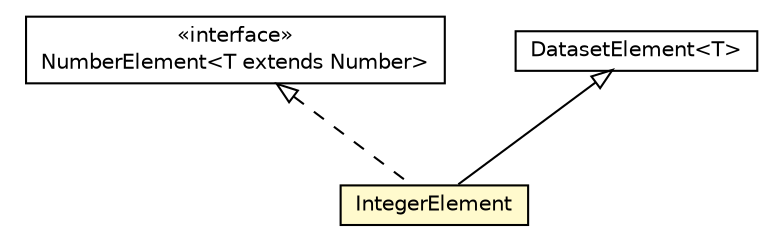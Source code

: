 #!/usr/local/bin/dot
#
# Class diagram 
# Generated by UMLGraph version 5.2 (http://www.umlgraph.org/)
#

digraph G {
	edge [fontname="Helvetica",fontsize=10,labelfontname="Helvetica",labelfontsize=10];
	node [fontname="Helvetica",fontsize=10,shape=plaintext];
	nodesep=0.25;
	ranksep=0.5;
	// it.unica.foresee.datasets.interfaces.NumberElement<T extends java.lang.Number>
	c1375 [label=<<table title="it.unica.foresee.datasets.interfaces.NumberElement" border="0" cellborder="1" cellspacing="0" cellpadding="2" port="p" href="./interfaces/NumberElement.html">
		<tr><td><table border="0" cellspacing="0" cellpadding="1">
<tr><td align="center" balign="center"> &#171;interface&#187; </td></tr>
<tr><td align="center" balign="center"> NumberElement&lt;T extends Number&gt; </td></tr>
		</table></td></tr>
		</table>>, fontname="Helvetica", fontcolor="black", fontsize=10.0];
	// it.unica.foresee.datasets.DatasetElement<T>
	c1380 [label=<<table title="it.unica.foresee.datasets.DatasetElement" border="0" cellborder="1" cellspacing="0" cellpadding="2" port="p" href="./DatasetElement.html">
		<tr><td><table border="0" cellspacing="0" cellpadding="1">
<tr><td align="center" balign="center"> DatasetElement&lt;T&gt; </td></tr>
		</table></td></tr>
		</table>>, fontname="Helvetica", fontcolor="black", fontsize=10.0];
	// it.unica.foresee.datasets.IntegerElement
	c1389 [label=<<table title="it.unica.foresee.datasets.IntegerElement" border="0" cellborder="1" cellspacing="0" cellpadding="2" port="p" bgcolor="lemonChiffon" href="./IntegerElement.html">
		<tr><td><table border="0" cellspacing="0" cellpadding="1">
<tr><td align="center" balign="center"> IntegerElement </td></tr>
		</table></td></tr>
		</table>>, fontname="Helvetica", fontcolor="black", fontsize=10.0];
	//it.unica.foresee.datasets.IntegerElement extends it.unica.foresee.datasets.DatasetElement<java.lang.Integer>
	c1380:p -> c1389:p [dir=back,arrowtail=empty];
	//it.unica.foresee.datasets.IntegerElement implements it.unica.foresee.datasets.interfaces.NumberElement<T extends java.lang.Number>
	c1375:p -> c1389:p [dir=back,arrowtail=empty,style=dashed];
}

